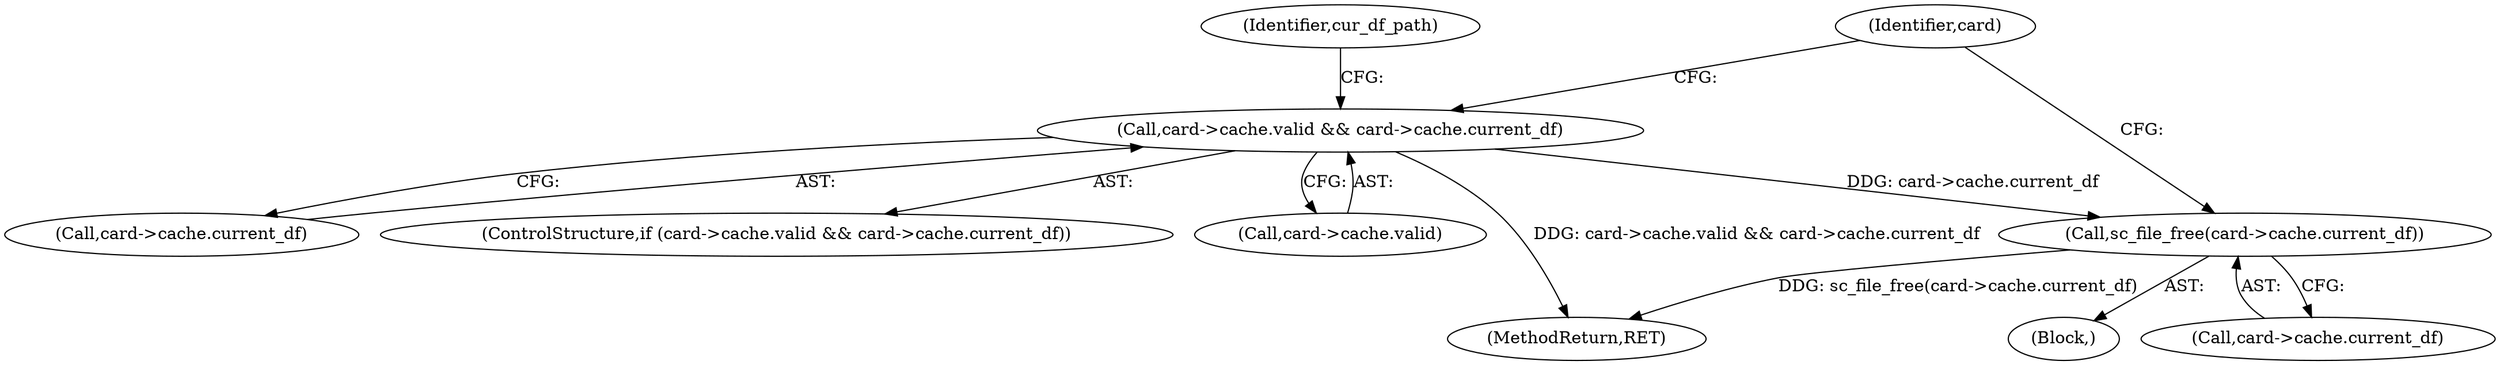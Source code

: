 digraph "0_OpenSC_8fe377e93b4b56060e5bbfb6f3142ceaeca744fa_2@API" {
"1000200" [label="(Call,sc_file_free(card->cache.current_df))"];
"1000179" [label="(Call,card->cache.valid && card->cache.current_df)"];
"1000185" [label="(Call,card->cache.current_df)"];
"1000178" [label="(ControlStructure,if (card->cache.valid && card->cache.current_df))"];
"1000200" [label="(Call,sc_file_free(card->cache.current_df))"];
"1000180" [label="(Call,card->cache.valid)"];
"1000201" [label="(Call,card->cache.current_df)"];
"1000190" [label="(Block,)"];
"1000179" [label="(Call,card->cache.valid && card->cache.current_df)"];
"1000192" [label="(Identifier,cur_df_path)"];
"1000385" [label="(MethodReturn,RET)"];
"1000209" [label="(Identifier,card)"];
"1000200" -> "1000190"  [label="AST: "];
"1000200" -> "1000201"  [label="CFG: "];
"1000201" -> "1000200"  [label="AST: "];
"1000209" -> "1000200"  [label="CFG: "];
"1000200" -> "1000385"  [label="DDG: sc_file_free(card->cache.current_df)"];
"1000179" -> "1000200"  [label="DDG: card->cache.current_df"];
"1000179" -> "1000178"  [label="AST: "];
"1000179" -> "1000180"  [label="CFG: "];
"1000179" -> "1000185"  [label="CFG: "];
"1000180" -> "1000179"  [label="AST: "];
"1000185" -> "1000179"  [label="AST: "];
"1000192" -> "1000179"  [label="CFG: "];
"1000209" -> "1000179"  [label="CFG: "];
"1000179" -> "1000385"  [label="DDG: card->cache.valid && card->cache.current_df"];
}
